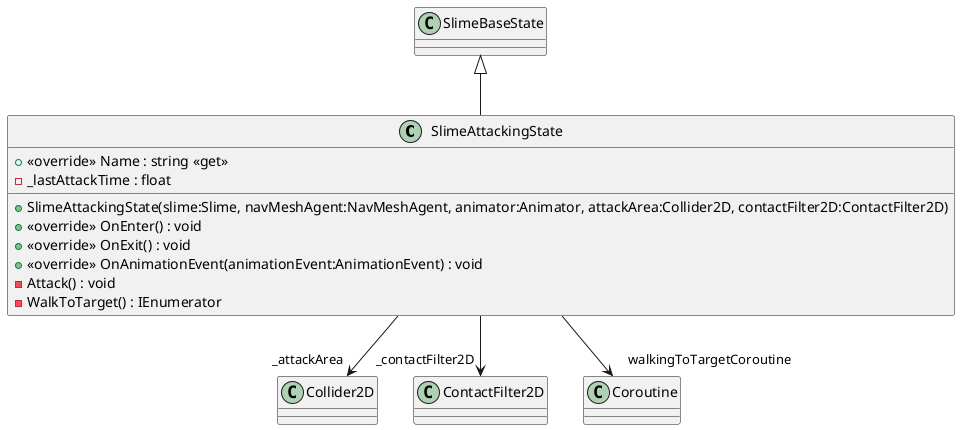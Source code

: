 @startuml
class SlimeAttackingState {
    + <<override>> Name : string <<get>>
    - _lastAttackTime : float
    + SlimeAttackingState(slime:Slime, navMeshAgent:NavMeshAgent, animator:Animator, attackArea:Collider2D, contactFilter2D:ContactFilter2D)
    + <<override>> OnEnter() : void
    + <<override>> OnExit() : void
    + <<override>> OnAnimationEvent(animationEvent:AnimationEvent) : void
    - Attack() : void
    - WalkToTarget() : IEnumerator
}
SlimeBaseState <|-- SlimeAttackingState
SlimeAttackingState --> "_attackArea" Collider2D
SlimeAttackingState --> "_contactFilter2D" ContactFilter2D
SlimeAttackingState --> "walkingToTargetCoroutine" Coroutine
@enduml
